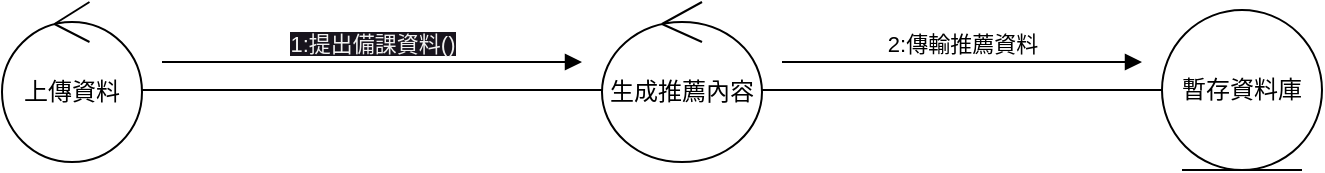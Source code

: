 <mxfile pages="2">
    <diagram name="老師身分" id="T1-lcPKC6VEzc7ZUW3HW">
        <mxGraphModel dx="576" dy="332" grid="1" gridSize="10" guides="1" tooltips="1" connect="1" arrows="1" fold="1" page="1" pageScale="1" pageWidth="3300" pageHeight="4681" math="0" shadow="0">
            <root>
                <mxCell id="0"/>
                <mxCell id="1" parent="0"/>
                <mxCell id="A6yinwAQkWhH4kg1xcag-1" value="上傳資料" style="ellipse;shape=umlControl;whiteSpace=wrap;html=1;" parent="1" vertex="1">
                    <mxGeometry x="100" y="140" width="70" height="80" as="geometry"/>
                </mxCell>
                <mxCell id="A6yinwAQkWhH4kg1xcag-2" value="生成推薦內容" style="ellipse;shape=umlControl;whiteSpace=wrap;html=1;" parent="1" vertex="1">
                    <mxGeometry x="400" y="140" width="80" height="80" as="geometry"/>
                </mxCell>
                <mxCell id="A6yinwAQkWhH4kg1xcag-3" value="" style="line;strokeWidth=1;fillColor=none;align=left;verticalAlign=middle;spacingTop=-1;spacingLeft=3;spacingRight=3;rotatable=0;labelPosition=right;points=[];portConstraint=eastwest;strokeColor=inherit;" parent="1" vertex="1">
                    <mxGeometry x="170" y="180" width="230" height="8" as="geometry"/>
                </mxCell>
                <mxCell id="A6yinwAQkWhH4kg1xcag-4" value="&lt;span style=&quot;color: rgb(240, 240, 240); background-color: rgb(24, 20, 29);&quot;&gt;1:提出備課資料()&lt;/span&gt;" style="html=1;verticalAlign=bottom;endArrow=block;curved=0;rounded=0;" parent="1" edge="1">
                    <mxGeometry width="80" relative="1" as="geometry">
                        <mxPoint x="180" y="170" as="sourcePoint"/>
                        <mxPoint x="390" y="170" as="targetPoint"/>
                    </mxGeometry>
                </mxCell>
                <mxCell id="2" value="暫存資料庫" style="ellipse;shape=umlEntity;whiteSpace=wrap;html=1;" vertex="1" parent="1">
                    <mxGeometry x="680" y="144" width="80" height="80" as="geometry"/>
                </mxCell>
                <mxCell id="3" value="" style="line;strokeWidth=1;fillColor=none;align=left;verticalAlign=middle;spacingTop=-1;spacingLeft=3;spacingRight=3;rotatable=0;labelPosition=right;points=[];portConstraint=eastwest;strokeColor=inherit;" vertex="1" parent="1">
                    <mxGeometry x="480" y="180" width="200" height="8" as="geometry"/>
                </mxCell>
                <mxCell id="4" value="2:傳輸推薦資料" style="html=1;verticalAlign=bottom;endArrow=block;curved=0;rounded=0;" edge="1" parent="1">
                    <mxGeometry width="80" relative="1" as="geometry">
                        <mxPoint x="490" y="170" as="sourcePoint"/>
                        <mxPoint x="670" y="170" as="targetPoint"/>
                    </mxGeometry>
                </mxCell>
            </root>
        </mxGraphModel>
    </diagram>
    <diagram id="1ORrnruNFK2E-wTYoOYB" name="GPT身分">
        <mxGraphModel dx="576" dy="332" grid="1" gridSize="10" guides="1" tooltips="1" connect="1" arrows="1" fold="1" page="1" pageScale="1" pageWidth="3300" pageHeight="4681" math="0" shadow="0">
            <root>
                <mxCell id="0"/>
                <mxCell id="1" parent="0"/>
                <mxCell id="H0-WySXZtmj-vN_HTI1i-1" value="GPT" style="shape=umlActor;verticalLabelPosition=bottom;verticalAlign=top;html=1;" parent="1" vertex="1">
                    <mxGeometry x="70" y="248" width="30" height="60" as="geometry"/>
                </mxCell>
                <mxCell id="H0-WySXZtmj-vN_HTI1i-2" value="建立" style="ellipse;shape=umlControl;whiteSpace=wrap;html=1;" parent="1" vertex="1">
                    <mxGeometry x="260" y="88" width="70" height="80" as="geometry"/>
                </mxCell>
                <mxCell id="H0-WySXZtmj-vN_HTI1i-3" value="儲存" style="ellipse;shape=umlControl;whiteSpace=wrap;html=1;" parent="1" vertex="1">
                    <mxGeometry x="260" y="368" width="70" height="80" as="geometry"/>
                </mxCell>
                <mxCell id="H0-WySXZtmj-vN_HTI1i-4" value="GPT資料庫" style="ellipse;shape=umlEntity;whiteSpace=wrap;html=1;" parent="1" vertex="1">
                    <mxGeometry x="490" y="248" width="80" height="80" as="geometry"/>
                </mxCell>
                <mxCell id="H0-WySXZtmj-vN_HTI1i-6" value="" style="endArrow=none;html=1;rounded=0;entryX=0.038;entryY=0.9;entryDx=0;entryDy=0;entryPerimeter=0;exitX=1;exitY=0.333;exitDx=0;exitDy=0;exitPerimeter=0;" parent="1" source="H0-WySXZtmj-vN_HTI1i-1" target="H0-WySXZtmj-vN_HTI1i-2" edge="1">
                    <mxGeometry width="50" height="50" relative="1" as="geometry">
                        <mxPoint x="170" y="308" as="sourcePoint"/>
                        <mxPoint x="220" y="258" as="targetPoint"/>
                    </mxGeometry>
                </mxCell>
                <mxCell id="H0-WySXZtmj-vN_HTI1i-8" value="" style="endArrow=none;html=1;rounded=0;entryX=0.971;entryY=0.825;entryDx=0;entryDy=0;entryPerimeter=0;exitX=0.008;exitY=0.183;exitDx=0;exitDy=0;exitPerimeter=0;" parent="1" source="H0-WySXZtmj-vN_HTI1i-4" target="H0-WySXZtmj-vN_HTI1i-2" edge="1">
                    <mxGeometry width="50" height="50" relative="1" as="geometry">
                        <mxPoint x="110" y="278" as="sourcePoint"/>
                        <mxPoint x="273" y="170" as="targetPoint"/>
                    </mxGeometry>
                </mxCell>
                <mxCell id="H0-WySXZtmj-vN_HTI1i-9" value="" style="endArrow=none;html=1;rounded=0;entryX=1.019;entryY=0.617;entryDx=0;entryDy=0;entryPerimeter=0;exitX=0;exitY=1;exitDx=0;exitDy=0;" parent="1" source="H0-WySXZtmj-vN_HTI1i-4" target="H0-WySXZtmj-vN_HTI1i-3" edge="1">
                    <mxGeometry width="50" height="50" relative="1" as="geometry">
                        <mxPoint x="521" y="283" as="sourcePoint"/>
                        <mxPoint x="338" y="164" as="targetPoint"/>
                    </mxGeometry>
                </mxCell>
                <mxCell id="H0-WySXZtmj-vN_HTI1i-10" value="" style="endArrow=classic;html=1;rounded=0;" parent="1" edge="1">
                    <mxGeometry width="50" height="50" relative="1" as="geometry">
                        <mxPoint x="110" y="248" as="sourcePoint"/>
                        <mxPoint x="240" y="158" as="targetPoint"/>
                    </mxGeometry>
                </mxCell>
                <mxCell id="H0-WySXZtmj-vN_HTI1i-11" value="&lt;span style=&quot;color: rgb(240, 240, 240); font-family: Helvetica; font-size: 11px; font-style: normal; font-variant-ligatures: normal; font-variant-caps: normal; font-weight: 400; letter-spacing: normal; orphans: 2; text-align: center; text-indent: 0px; text-transform: none; widows: 2; word-spacing: 0px; -webkit-text-stroke-width: 0px; white-space: nowrap; background-color: rgb(24, 20, 29); text-decoration-thickness: initial; text-decoration-style: initial; text-decoration-color: initial; display: inline !important; float: none;&quot;&gt;1:建立備課資料()&lt;/span&gt;" style="text;whiteSpace=wrap;html=1;rotation=-30;" parent="1" vertex="1">
                    <mxGeometry x="110" y="168" width="120" height="40" as="geometry"/>
                </mxCell>
                <mxCell id="H0-WySXZtmj-vN_HTI1i-14" value="" style="curved=1;endArrow=classic;html=1;rounded=0;entryX=0.848;entryY=0.142;entryDx=0;entryDy=0;entryPerimeter=0;exitX=0.162;exitY=0.242;exitDx=0;exitDy=0;exitPerimeter=0;" parent="1" source="H0-WySXZtmj-vN_HTI1i-2" target="H0-WySXZtmj-vN_HTI1i-2" edge="1">
                    <mxGeometry width="50" height="50" relative="1" as="geometry">
                        <mxPoint x="260" y="100" as="sourcePoint"/>
                        <mxPoint x="340" y="100" as="targetPoint"/>
                        <Array as="points">
                            <mxPoint x="260" y="70"/>
                            <mxPoint x="270" y="50"/>
                            <mxPoint x="300" y="30"/>
                            <mxPoint x="330" y="50"/>
                        </Array>
                    </mxGeometry>
                </mxCell>
                <mxCell id="H0-WySXZtmj-vN_HTI1i-15" value="&lt;span style=&quot;color: rgb(240, 240, 240); font-family: Helvetica; font-size: 11px; font-style: normal; font-variant-ligatures: normal; font-variant-caps: normal; font-weight: 400; letter-spacing: normal; orphans: 2; text-align: left; text-indent: 0px; text-transform: none; widows: 2; word-spacing: 0px; -webkit-text-stroke-width: 0px; white-space: nowrap; background-color: rgb(24, 20, 29); text-decoration-thickness: initial; text-decoration-style: initial; text-decoration-color: initial; display: inline !important; float: none;&quot;&gt;2:分析備課資料()&lt;/span&gt;" style="text;whiteSpace=wrap;html=1;" parent="1" vertex="1">
                    <mxGeometry x="330" y="40" width="120" height="40" as="geometry"/>
                </mxCell>
                <mxCell id="H0-WySXZtmj-vN_HTI1i-16" value="" style="endArrow=classic;html=1;rounded=0;" parent="1" edge="1">
                    <mxGeometry width="50" height="50" relative="1" as="geometry">
                        <mxPoint x="350" y="150" as="sourcePoint"/>
                        <mxPoint x="480" y="240" as="targetPoint"/>
                    </mxGeometry>
                </mxCell>
                <mxCell id="H0-WySXZtmj-vN_HTI1i-17" value="&lt;span style=&quot;color: rgb(240, 240, 240); font-family: Helvetica; font-size: 11px; font-style: normal; font-variant-ligatures: normal; font-variant-caps: normal; font-weight: 400; letter-spacing: normal; orphans: 2; text-align: center; text-indent: 0px; text-transform: none; widows: 2; word-spacing: 0px; -webkit-text-stroke-width: 0px; white-space: nowrap; background-color: rgb(24, 20, 29); text-decoration-thickness: initial; text-decoration-style: initial; text-decoration-color: initial; display: inline !important; float: none;&quot;&gt;3:傳送分析資料()&lt;/span&gt;" style="text;whiteSpace=wrap;html=1;rotation=30;" parent="1" vertex="1">
                    <mxGeometry x="370" y="168" width="120" height="40" as="geometry"/>
                </mxCell>
                <mxCell id="H0-WySXZtmj-vN_HTI1i-18" value="" style="endArrow=classic;html=1;rounded=0;dashed=1;" parent="1" edge="1">
                    <mxGeometry width="50" height="50" relative="1" as="geometry">
                        <mxPoint x="480" y="310" as="sourcePoint"/>
                        <mxPoint x="340" y="390" as="targetPoint"/>
                    </mxGeometry>
                </mxCell>
                <mxCell id="H0-WySXZtmj-vN_HTI1i-19" value="&lt;span style=&quot;color: rgb(240, 240, 240); font-family: Helvetica; font-size: 11px; font-style: normal; font-variant-ligatures: normal; font-variant-caps: normal; font-weight: 400; letter-spacing: normal; orphans: 2; text-align: center; text-indent: 0px; text-transform: none; widows: 2; word-spacing: 0px; -webkit-text-stroke-width: 0px; white-space: nowrap; background-color: rgb(24, 20, 29); text-decoration-thickness: initial; text-decoration-style: initial; text-decoration-color: initial; display: inline !important; float: none;&quot;&gt;4:儲存推薦資料()&lt;/span&gt;" style="text;whiteSpace=wrap;html=1;rotation=-30;" parent="1" vertex="1">
                    <mxGeometry x="340" y="308" width="120" height="40" as="geometry"/>
                </mxCell>
            </root>
        </mxGraphModel>
    </diagram>
</mxfile>